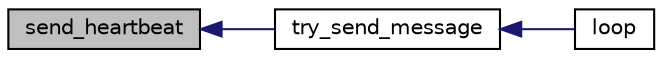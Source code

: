 digraph "send_heartbeat"
{
 // INTERACTIVE_SVG=YES
  edge [fontname="Helvetica",fontsize="10",labelfontname="Helvetica",labelfontsize="10"];
  node [fontname="Helvetica",fontsize="10",shape=record];
  rankdir="LR";
  Node1 [label="send_heartbeat",height=0.2,width=0.4,color="black", fillcolor="grey75", style="filled" fontcolor="black"];
  Node1 -> Node2 [dir="back",color="midnightblue",fontsize="10",style="solid",fontname="Helvetica"];
  Node2 [label="try_send_message",height=0.2,width=0.4,color="black", fillcolor="white", style="filled",URL="$simplegcs_8h.html#ae6d65bb6477c3fe759944f62cf26a0af"];
  Node2 -> Node3 [dir="back",color="midnightblue",fontsize="10",style="solid",fontname="Helvetica"];
  Node3 [label="loop",height=0.2,width=0.4,color="black", fillcolor="white", style="filled",URL="$GCS__Console_2examples_2Console_2Console_8pde.html#a0b33edabd7f1c4e4a0bf32c67269be2f"];
}
